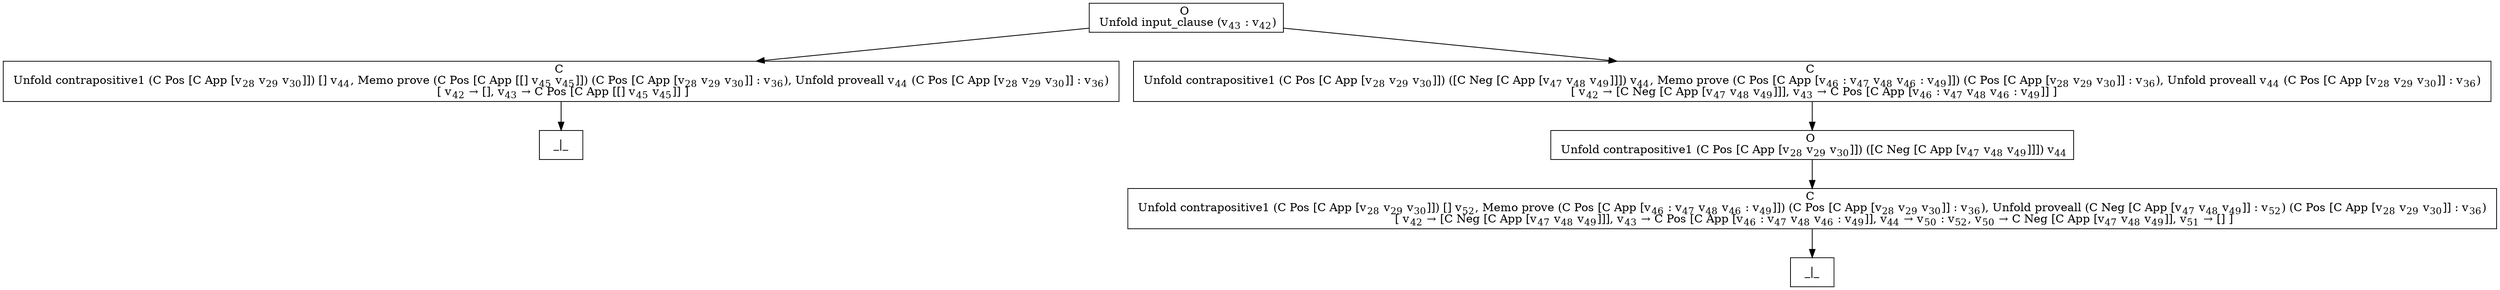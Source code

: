 digraph {
    graph [rankdir=TB
          ,bgcolor=transparent];
    node [shape=box
         ,fillcolor=white
         ,style=filled];
    0 [label=<O <BR/> Unfold input_clause (v<SUB>43</SUB> : v<SUB>42</SUB>)>];
    1 [label=<C <BR/> Unfold contrapositive1 (C Pos [C App [v<SUB>28</SUB> v<SUB>29</SUB> v<SUB>30</SUB>]]) [] v<SUB>44</SUB>, Memo prove (C Pos [C App [[] v<SUB>45</SUB> v<SUB>45</SUB>]]) (C Pos [C App [v<SUB>28</SUB> v<SUB>29</SUB> v<SUB>30</SUB>]] : v<SUB>36</SUB>), Unfold proveall v<SUB>44</SUB> (C Pos [C App [v<SUB>28</SUB> v<SUB>29</SUB> v<SUB>30</SUB>]] : v<SUB>36</SUB>) <BR/>  [ v<SUB>42</SUB> &rarr; [], v<SUB>43</SUB> &rarr; C Pos [C App [[] v<SUB>45</SUB> v<SUB>45</SUB>]] ] >];
    2 [label=<C <BR/> Unfold contrapositive1 (C Pos [C App [v<SUB>28</SUB> v<SUB>29</SUB> v<SUB>30</SUB>]]) ([C Neg [C App [v<SUB>47</SUB> v<SUB>48</SUB> v<SUB>49</SUB>]]]) v<SUB>44</SUB>, Memo prove (C Pos [C App [v<SUB>46</SUB> : v<SUB>47</SUB> v<SUB>48</SUB> v<SUB>46</SUB> : v<SUB>49</SUB>]]) (C Pos [C App [v<SUB>28</SUB> v<SUB>29</SUB> v<SUB>30</SUB>]] : v<SUB>36</SUB>), Unfold proveall v<SUB>44</SUB> (C Pos [C App [v<SUB>28</SUB> v<SUB>29</SUB> v<SUB>30</SUB>]] : v<SUB>36</SUB>) <BR/>  [ v<SUB>42</SUB> &rarr; [C Neg [C App [v<SUB>47</SUB> v<SUB>48</SUB> v<SUB>49</SUB>]]], v<SUB>43</SUB> &rarr; C Pos [C App [v<SUB>46</SUB> : v<SUB>47</SUB> v<SUB>48</SUB> v<SUB>46</SUB> : v<SUB>49</SUB>]] ] >];
    3 [label=<_|_>];
    4 [label=<O <BR/> Unfold contrapositive1 (C Pos [C App [v<SUB>28</SUB> v<SUB>29</SUB> v<SUB>30</SUB>]]) ([C Neg [C App [v<SUB>47</SUB> v<SUB>48</SUB> v<SUB>49</SUB>]]]) v<SUB>44</SUB>>];
    5 [label=<C <BR/> Unfold contrapositive1 (C Pos [C App [v<SUB>28</SUB> v<SUB>29</SUB> v<SUB>30</SUB>]]) [] v<SUB>52</SUB>, Memo prove (C Pos [C App [v<SUB>46</SUB> : v<SUB>47</SUB> v<SUB>48</SUB> v<SUB>46</SUB> : v<SUB>49</SUB>]]) (C Pos [C App [v<SUB>28</SUB> v<SUB>29</SUB> v<SUB>30</SUB>]] : v<SUB>36</SUB>), Unfold proveall (C Neg [C App [v<SUB>47</SUB> v<SUB>48</SUB> v<SUB>49</SUB>]] : v<SUB>52</SUB>) (C Pos [C App [v<SUB>28</SUB> v<SUB>29</SUB> v<SUB>30</SUB>]] : v<SUB>36</SUB>) <BR/>  [ v<SUB>42</SUB> &rarr; [C Neg [C App [v<SUB>47</SUB> v<SUB>48</SUB> v<SUB>49</SUB>]]], v<SUB>43</SUB> &rarr; C Pos [C App [v<SUB>46</SUB> : v<SUB>47</SUB> v<SUB>48</SUB> v<SUB>46</SUB> : v<SUB>49</SUB>]], v<SUB>44</SUB> &rarr; v<SUB>50</SUB> : v<SUB>52</SUB>, v<SUB>50</SUB> &rarr; C Neg [C App [v<SUB>47</SUB> v<SUB>48</SUB> v<SUB>49</SUB>]], v<SUB>51</SUB> &rarr; [] ] >];
    6 [label=<_|_>];
    0 -> 1 [label=""];
    0 -> 2 [label=""];
    1 -> 3 [label=""];
    2 -> 4 [label=""];
    4 -> 5 [label=""];
    5 -> 6 [label=""];
}